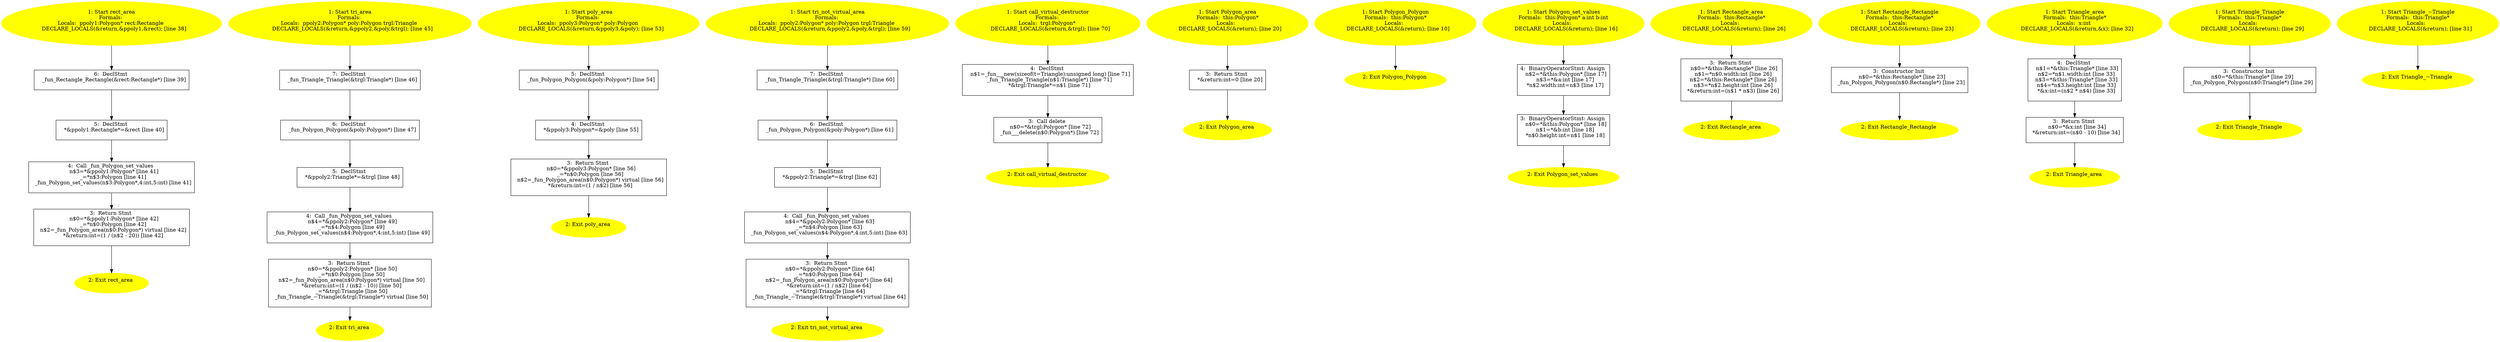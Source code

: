 /* @generated */
digraph iCFG {
"rect_area#_Z9rect_areav.bf55da8ee96103f5cb32d860c4d713b7_1" [label="1: Start rect_area\nFormals: \nLocals:  ppoly1:Polygon* rect:Rectangle \n   DECLARE_LOCALS(&return,&ppoly1,&rect); [line 38]\n " color=yellow style=filled]
	

	 "rect_area#_Z9rect_areav.bf55da8ee96103f5cb32d860c4d713b7_1" -> "rect_area#_Z9rect_areav.bf55da8ee96103f5cb32d860c4d713b7_6" ;
"rect_area#_Z9rect_areav.bf55da8ee96103f5cb32d860c4d713b7_2" [label="2: Exit rect_area \n  " color=yellow style=filled]
	

"rect_area#_Z9rect_areav.bf55da8ee96103f5cb32d860c4d713b7_3" [label="3:  Return Stmt \n   n$0=*&ppoly1:Polygon* [line 42]\n  _=*n$0:Polygon [line 42]\n  n$2=_fun_Polygon_area(n$0:Polygon*) virtual [line 42]\n  *&return:int=(1 / (n$2 - 20)) [line 42]\n " shape="box"]
	

	 "rect_area#_Z9rect_areav.bf55da8ee96103f5cb32d860c4d713b7_3" -> "rect_area#_Z9rect_areav.bf55da8ee96103f5cb32d860c4d713b7_2" ;
"rect_area#_Z9rect_areav.bf55da8ee96103f5cb32d860c4d713b7_4" [label="4:  Call _fun_Polygon_set_values \n   n$3=*&ppoly1:Polygon* [line 41]\n  _=*n$3:Polygon [line 41]\n  _fun_Polygon_set_values(n$3:Polygon*,4:int,5:int) [line 41]\n " shape="box"]
	

	 "rect_area#_Z9rect_areav.bf55da8ee96103f5cb32d860c4d713b7_4" -> "rect_area#_Z9rect_areav.bf55da8ee96103f5cb32d860c4d713b7_3" ;
"rect_area#_Z9rect_areav.bf55da8ee96103f5cb32d860c4d713b7_5" [label="5:  DeclStmt \n   *&ppoly1:Rectangle*=&rect [line 40]\n " shape="box"]
	

	 "rect_area#_Z9rect_areav.bf55da8ee96103f5cb32d860c4d713b7_5" -> "rect_area#_Z9rect_areav.bf55da8ee96103f5cb32d860c4d713b7_4" ;
"rect_area#_Z9rect_areav.bf55da8ee96103f5cb32d860c4d713b7_6" [label="6:  DeclStmt \n   _fun_Rectangle_Rectangle(&rect:Rectangle*) [line 39]\n " shape="box"]
	

	 "rect_area#_Z9rect_areav.bf55da8ee96103f5cb32d860c4d713b7_6" -> "rect_area#_Z9rect_areav.bf55da8ee96103f5cb32d860c4d713b7_5" ;
"tri_area#_Z8tri_areav.403fd0c777354a6dc0b49fdc8d1c7762_1" [label="1: Start tri_area\nFormals: \nLocals:  ppoly2:Polygon* poly:Polygon trgl:Triangle \n   DECLARE_LOCALS(&return,&ppoly2,&poly,&trgl); [line 45]\n " color=yellow style=filled]
	

	 "tri_area#_Z8tri_areav.403fd0c777354a6dc0b49fdc8d1c7762_1" -> "tri_area#_Z8tri_areav.403fd0c777354a6dc0b49fdc8d1c7762_7" ;
"tri_area#_Z8tri_areav.403fd0c777354a6dc0b49fdc8d1c7762_2" [label="2: Exit tri_area \n  " color=yellow style=filled]
	

"tri_area#_Z8tri_areav.403fd0c777354a6dc0b49fdc8d1c7762_3" [label="3:  Return Stmt \n   n$0=*&ppoly2:Polygon* [line 50]\n  _=*n$0:Polygon [line 50]\n  n$2=_fun_Polygon_area(n$0:Polygon*) virtual [line 50]\n  *&return:int=(1 / (n$2 - 10)) [line 50]\n  _=*&trgl:Triangle [line 50]\n  _fun_Triangle_~Triangle(&trgl:Triangle*) virtual [line 50]\n " shape="box"]
	

	 "tri_area#_Z8tri_areav.403fd0c777354a6dc0b49fdc8d1c7762_3" -> "tri_area#_Z8tri_areav.403fd0c777354a6dc0b49fdc8d1c7762_2" ;
"tri_area#_Z8tri_areav.403fd0c777354a6dc0b49fdc8d1c7762_4" [label="4:  Call _fun_Polygon_set_values \n   n$4=*&ppoly2:Polygon* [line 49]\n  _=*n$4:Polygon [line 49]\n  _fun_Polygon_set_values(n$4:Polygon*,4:int,5:int) [line 49]\n " shape="box"]
	

	 "tri_area#_Z8tri_areav.403fd0c777354a6dc0b49fdc8d1c7762_4" -> "tri_area#_Z8tri_areav.403fd0c777354a6dc0b49fdc8d1c7762_3" ;
"tri_area#_Z8tri_areav.403fd0c777354a6dc0b49fdc8d1c7762_5" [label="5:  DeclStmt \n   *&ppoly2:Triangle*=&trgl [line 48]\n " shape="box"]
	

	 "tri_area#_Z8tri_areav.403fd0c777354a6dc0b49fdc8d1c7762_5" -> "tri_area#_Z8tri_areav.403fd0c777354a6dc0b49fdc8d1c7762_4" ;
"tri_area#_Z8tri_areav.403fd0c777354a6dc0b49fdc8d1c7762_6" [label="6:  DeclStmt \n   _fun_Polygon_Polygon(&poly:Polygon*) [line 47]\n " shape="box"]
	

	 "tri_area#_Z8tri_areav.403fd0c777354a6dc0b49fdc8d1c7762_6" -> "tri_area#_Z8tri_areav.403fd0c777354a6dc0b49fdc8d1c7762_5" ;
"tri_area#_Z8tri_areav.403fd0c777354a6dc0b49fdc8d1c7762_7" [label="7:  DeclStmt \n   _fun_Triangle_Triangle(&trgl:Triangle*) [line 46]\n " shape="box"]
	

	 "tri_area#_Z8tri_areav.403fd0c777354a6dc0b49fdc8d1c7762_7" -> "tri_area#_Z8tri_areav.403fd0c777354a6dc0b49fdc8d1c7762_6" ;
"poly_area#_Z9poly_areav.cffcc4a1029e6a1c3f5c281b6368ebdb_1" [label="1: Start poly_area\nFormals: \nLocals:  ppoly3:Polygon* poly:Polygon \n   DECLARE_LOCALS(&return,&ppoly3,&poly); [line 53]\n " color=yellow style=filled]
	

	 "poly_area#_Z9poly_areav.cffcc4a1029e6a1c3f5c281b6368ebdb_1" -> "poly_area#_Z9poly_areav.cffcc4a1029e6a1c3f5c281b6368ebdb_5" ;
"poly_area#_Z9poly_areav.cffcc4a1029e6a1c3f5c281b6368ebdb_2" [label="2: Exit poly_area \n  " color=yellow style=filled]
	

"poly_area#_Z9poly_areav.cffcc4a1029e6a1c3f5c281b6368ebdb_3" [label="3:  Return Stmt \n   n$0=*&ppoly3:Polygon* [line 56]\n  _=*n$0:Polygon [line 56]\n  n$2=_fun_Polygon_area(n$0:Polygon*) virtual [line 56]\n  *&return:int=(1 / n$2) [line 56]\n " shape="box"]
	

	 "poly_area#_Z9poly_areav.cffcc4a1029e6a1c3f5c281b6368ebdb_3" -> "poly_area#_Z9poly_areav.cffcc4a1029e6a1c3f5c281b6368ebdb_2" ;
"poly_area#_Z9poly_areav.cffcc4a1029e6a1c3f5c281b6368ebdb_4" [label="4:  DeclStmt \n   *&ppoly3:Polygon*=&poly [line 55]\n " shape="box"]
	

	 "poly_area#_Z9poly_areav.cffcc4a1029e6a1c3f5c281b6368ebdb_4" -> "poly_area#_Z9poly_areav.cffcc4a1029e6a1c3f5c281b6368ebdb_3" ;
"poly_area#_Z9poly_areav.cffcc4a1029e6a1c3f5c281b6368ebdb_5" [label="5:  DeclStmt \n   _fun_Polygon_Polygon(&poly:Polygon*) [line 54]\n " shape="box"]
	

	 "poly_area#_Z9poly_areav.cffcc4a1029e6a1c3f5c281b6368ebdb_5" -> "poly_area#_Z9poly_areav.cffcc4a1029e6a1c3f5c281b6368ebdb_4" ;
"tri_not_virtual_area#_Z20tri_not_virtual_areav.f5155c2065082d5f4483008c8070f701_1" [label="1: Start tri_not_virtual_area\nFormals: \nLocals:  ppoly2:Polygon* poly:Polygon trgl:Triangle \n   DECLARE_LOCALS(&return,&ppoly2,&poly,&trgl); [line 59]\n " color=yellow style=filled]
	

	 "tri_not_virtual_area#_Z20tri_not_virtual_areav.f5155c2065082d5f4483008c8070f701_1" -> "tri_not_virtual_area#_Z20tri_not_virtual_areav.f5155c2065082d5f4483008c8070f701_7" ;
"tri_not_virtual_area#_Z20tri_not_virtual_areav.f5155c2065082d5f4483008c8070f701_2" [label="2: Exit tri_not_virtual_area \n  " color=yellow style=filled]
	

"tri_not_virtual_area#_Z20tri_not_virtual_areav.f5155c2065082d5f4483008c8070f701_3" [label="3:  Return Stmt \n   n$0=*&ppoly2:Polygon* [line 64]\n  _=*n$0:Polygon [line 64]\n  n$2=_fun_Polygon_area(n$0:Polygon*) [line 64]\n  *&return:int=(1 / n$2) [line 64]\n  _=*&trgl:Triangle [line 64]\n  _fun_Triangle_~Triangle(&trgl:Triangle*) virtual [line 64]\n " shape="box"]
	

	 "tri_not_virtual_area#_Z20tri_not_virtual_areav.f5155c2065082d5f4483008c8070f701_3" -> "tri_not_virtual_area#_Z20tri_not_virtual_areav.f5155c2065082d5f4483008c8070f701_2" ;
"tri_not_virtual_area#_Z20tri_not_virtual_areav.f5155c2065082d5f4483008c8070f701_4" [label="4:  Call _fun_Polygon_set_values \n   n$4=*&ppoly2:Polygon* [line 63]\n  _=*n$4:Polygon [line 63]\n  _fun_Polygon_set_values(n$4:Polygon*,4:int,5:int) [line 63]\n " shape="box"]
	

	 "tri_not_virtual_area#_Z20tri_not_virtual_areav.f5155c2065082d5f4483008c8070f701_4" -> "tri_not_virtual_area#_Z20tri_not_virtual_areav.f5155c2065082d5f4483008c8070f701_3" ;
"tri_not_virtual_area#_Z20tri_not_virtual_areav.f5155c2065082d5f4483008c8070f701_5" [label="5:  DeclStmt \n   *&ppoly2:Triangle*=&trgl [line 62]\n " shape="box"]
	

	 "tri_not_virtual_area#_Z20tri_not_virtual_areav.f5155c2065082d5f4483008c8070f701_5" -> "tri_not_virtual_area#_Z20tri_not_virtual_areav.f5155c2065082d5f4483008c8070f701_4" ;
"tri_not_virtual_area#_Z20tri_not_virtual_areav.f5155c2065082d5f4483008c8070f701_6" [label="6:  DeclStmt \n   _fun_Polygon_Polygon(&poly:Polygon*) [line 61]\n " shape="box"]
	

	 "tri_not_virtual_area#_Z20tri_not_virtual_areav.f5155c2065082d5f4483008c8070f701_6" -> "tri_not_virtual_area#_Z20tri_not_virtual_areav.f5155c2065082d5f4483008c8070f701_5" ;
"tri_not_virtual_area#_Z20tri_not_virtual_areav.f5155c2065082d5f4483008c8070f701_7" [label="7:  DeclStmt \n   _fun_Triangle_Triangle(&trgl:Triangle*) [line 60]\n " shape="box"]
	

	 "tri_not_virtual_area#_Z20tri_not_virtual_areav.f5155c2065082d5f4483008c8070f701_7" -> "tri_not_virtual_area#_Z20tri_not_virtual_areav.f5155c2065082d5f4483008c8070f701_6" ;
"call_virtual_destructor#_Z23call_virtual_destructorv.c49554769ae5a95a20567435741c5c0d_1" [label="1: Start call_virtual_destructor\nFormals: \nLocals:  trgl:Polygon* \n   DECLARE_LOCALS(&return,&trgl); [line 70]\n " color=yellow style=filled]
	

	 "call_virtual_destructor#_Z23call_virtual_destructorv.c49554769ae5a95a20567435741c5c0d_1" -> "call_virtual_destructor#_Z23call_virtual_destructorv.c49554769ae5a95a20567435741c5c0d_4" ;
"call_virtual_destructor#_Z23call_virtual_destructorv.c49554769ae5a95a20567435741c5c0d_2" [label="2: Exit call_virtual_destructor \n  " color=yellow style=filled]
	

"call_virtual_destructor#_Z23call_virtual_destructorv.c49554769ae5a95a20567435741c5c0d_3" [label="3:  Call delete \n   n$0=*&trgl:Polygon* [line 72]\n  _fun___delete(n$0:Polygon*) [line 72]\n " shape="box"]
	

	 "call_virtual_destructor#_Z23call_virtual_destructorv.c49554769ae5a95a20567435741c5c0d_3" -> "call_virtual_destructor#_Z23call_virtual_destructorv.c49554769ae5a95a20567435741c5c0d_2" ;
"call_virtual_destructor#_Z23call_virtual_destructorv.c49554769ae5a95a20567435741c5c0d_4" [label="4:  DeclStmt \n   n$1=_fun___new(sizeof(t=Triangle):unsigned long) [line 71]\n  _fun_Triangle_Triangle(n$1:Triangle*) [line 71]\n  *&trgl:Triangle*=n$1 [line 71]\n " shape="box"]
	

	 "call_virtual_destructor#_Z23call_virtual_destructorv.c49554769ae5a95a20567435741c5c0d_4" -> "call_virtual_destructor#_Z23call_virtual_destructorv.c49554769ae5a95a20567435741c5c0d_3" ;
"area#Polygon#(_ZN7Polygon4areaEv).dfba58af1eaf2d4698f598fd9ad814a5_1" [label="1: Start Polygon_area\nFormals:  this:Polygon*\nLocals:  \n   DECLARE_LOCALS(&return); [line 20]\n " color=yellow style=filled]
	

	 "area#Polygon#(_ZN7Polygon4areaEv).dfba58af1eaf2d4698f598fd9ad814a5_1" -> "area#Polygon#(_ZN7Polygon4areaEv).dfba58af1eaf2d4698f598fd9ad814a5_3" ;
"area#Polygon#(_ZN7Polygon4areaEv).dfba58af1eaf2d4698f598fd9ad814a5_2" [label="2: Exit Polygon_area \n  " color=yellow style=filled]
	

"area#Polygon#(_ZN7Polygon4areaEv).dfba58af1eaf2d4698f598fd9ad814a5_3" [label="3:  Return Stmt \n   *&return:int=0 [line 20]\n " shape="box"]
	

	 "area#Polygon#(_ZN7Polygon4areaEv).dfba58af1eaf2d4698f598fd9ad814a5_3" -> "area#Polygon#(_ZN7Polygon4areaEv).dfba58af1eaf2d4698f598fd9ad814a5_2" ;
"Polygon#Polygon#{_ZN7PolygonC1Ev}.421ca45184d2ec3aafd11a446e5d5d84_1" [label="1: Start Polygon_Polygon\nFormals:  this:Polygon*\nLocals:  \n   DECLARE_LOCALS(&return); [line 10]\n " color=yellow style=filled]
	

	 "Polygon#Polygon#{_ZN7PolygonC1Ev}.421ca45184d2ec3aafd11a446e5d5d84_1" -> "Polygon#Polygon#{_ZN7PolygonC1Ev}.421ca45184d2ec3aafd11a446e5d5d84_2" ;
"Polygon#Polygon#{_ZN7PolygonC1Ev}.421ca45184d2ec3aafd11a446e5d5d84_2" [label="2: Exit Polygon_Polygon \n  " color=yellow style=filled]
	

"set_values#Polygon#(_ZN7Polygon10set_valuesEii).c6db3996e5f613cd775c9a0b4dd3d608_1" [label="1: Start Polygon_set_values\nFormals:  this:Polygon* a:int b:int\nLocals:  \n   DECLARE_LOCALS(&return); [line 16]\n " color=yellow style=filled]
	

	 "set_values#Polygon#(_ZN7Polygon10set_valuesEii).c6db3996e5f613cd775c9a0b4dd3d608_1" -> "set_values#Polygon#(_ZN7Polygon10set_valuesEii).c6db3996e5f613cd775c9a0b4dd3d608_4" ;
"set_values#Polygon#(_ZN7Polygon10set_valuesEii).c6db3996e5f613cd775c9a0b4dd3d608_2" [label="2: Exit Polygon_set_values \n  " color=yellow style=filled]
	

"set_values#Polygon#(_ZN7Polygon10set_valuesEii).c6db3996e5f613cd775c9a0b4dd3d608_3" [label="3:  BinaryOperatorStmt: Assign \n   n$0=*&this:Polygon* [line 18]\n  n$1=*&b:int [line 18]\n  *n$0.height:int=n$1 [line 18]\n " shape="box"]
	

	 "set_values#Polygon#(_ZN7Polygon10set_valuesEii).c6db3996e5f613cd775c9a0b4dd3d608_3" -> "set_values#Polygon#(_ZN7Polygon10set_valuesEii).c6db3996e5f613cd775c9a0b4dd3d608_2" ;
"set_values#Polygon#(_ZN7Polygon10set_valuesEii).c6db3996e5f613cd775c9a0b4dd3d608_4" [label="4:  BinaryOperatorStmt: Assign \n   n$2=*&this:Polygon* [line 17]\n  n$3=*&a:int [line 17]\n  *n$2.width:int=n$3 [line 17]\n " shape="box"]
	

	 "set_values#Polygon#(_ZN7Polygon10set_valuesEii).c6db3996e5f613cd775c9a0b4dd3d608_4" -> "set_values#Polygon#(_ZN7Polygon10set_valuesEii).c6db3996e5f613cd775c9a0b4dd3d608_3" ;
"area#Rectangle#(_ZN7Polygon4areaEv).fc221a4ddc1d5709875f329895d807ea_1" [label="1: Start Rectangle_area\nFormals:  this:Rectangle*\nLocals:  \n   DECLARE_LOCALS(&return); [line 26]\n " color=yellow style=filled]
	

	 "area#Rectangle#(_ZN7Polygon4areaEv).fc221a4ddc1d5709875f329895d807ea_1" -> "area#Rectangle#(_ZN7Polygon4areaEv).fc221a4ddc1d5709875f329895d807ea_3" ;
"area#Rectangle#(_ZN7Polygon4areaEv).fc221a4ddc1d5709875f329895d807ea_2" [label="2: Exit Rectangle_area \n  " color=yellow style=filled]
	

"area#Rectangle#(_ZN7Polygon4areaEv).fc221a4ddc1d5709875f329895d807ea_3" [label="3:  Return Stmt \n   n$0=*&this:Rectangle* [line 26]\n  n$1=*n$0.width:int [line 26]\n  n$2=*&this:Rectangle* [line 26]\n  n$3=*n$2.height:int [line 26]\n  *&return:int=(n$1 * n$3) [line 26]\n " shape="box"]
	

	 "area#Rectangle#(_ZN7Polygon4areaEv).fc221a4ddc1d5709875f329895d807ea_3" -> "area#Rectangle#(_ZN7Polygon4areaEv).fc221a4ddc1d5709875f329895d807ea_2" ;
"Rectangle#Rectangle#{_ZN9RectangleC1Ev}.42e4720a0546b7f8766a90ba8bf749ed_1" [label="1: Start Rectangle_Rectangle\nFormals:  this:Rectangle*\nLocals:  \n   DECLARE_LOCALS(&return); [line 23]\n " color=yellow style=filled]
	

	 "Rectangle#Rectangle#{_ZN9RectangleC1Ev}.42e4720a0546b7f8766a90ba8bf749ed_1" -> "Rectangle#Rectangle#{_ZN9RectangleC1Ev}.42e4720a0546b7f8766a90ba8bf749ed_3" ;
"Rectangle#Rectangle#{_ZN9RectangleC1Ev}.42e4720a0546b7f8766a90ba8bf749ed_2" [label="2: Exit Rectangle_Rectangle \n  " color=yellow style=filled]
	

"Rectangle#Rectangle#{_ZN9RectangleC1Ev}.42e4720a0546b7f8766a90ba8bf749ed_3" [label="3:  Constructor Init \n   n$0=*&this:Rectangle* [line 23]\n  _fun_Polygon_Polygon(n$0:Rectangle*) [line 23]\n " shape="box"]
	

	 "Rectangle#Rectangle#{_ZN9RectangleC1Ev}.42e4720a0546b7f8766a90ba8bf749ed_3" -> "Rectangle#Rectangle#{_ZN9RectangleC1Ev}.42e4720a0546b7f8766a90ba8bf749ed_2" ;
"area#Triangle#(_ZN7Polygon4areaEv).cad7cc6f329686733353990ac33203ad_1" [label="1: Start Triangle_area\nFormals:  this:Triangle*\nLocals:  x:int \n   DECLARE_LOCALS(&return,&x); [line 32]\n " color=yellow style=filled]
	

	 "area#Triangle#(_ZN7Polygon4areaEv).cad7cc6f329686733353990ac33203ad_1" -> "area#Triangle#(_ZN7Polygon4areaEv).cad7cc6f329686733353990ac33203ad_4" ;
"area#Triangle#(_ZN7Polygon4areaEv).cad7cc6f329686733353990ac33203ad_2" [label="2: Exit Triangle_area \n  " color=yellow style=filled]
	

"area#Triangle#(_ZN7Polygon4areaEv).cad7cc6f329686733353990ac33203ad_3" [label="3:  Return Stmt \n   n$0=*&x:int [line 34]\n  *&return:int=(n$0 - 10) [line 34]\n " shape="box"]
	

	 "area#Triangle#(_ZN7Polygon4areaEv).cad7cc6f329686733353990ac33203ad_3" -> "area#Triangle#(_ZN7Polygon4areaEv).cad7cc6f329686733353990ac33203ad_2" ;
"area#Triangle#(_ZN7Polygon4areaEv).cad7cc6f329686733353990ac33203ad_4" [label="4:  DeclStmt \n   n$1=*&this:Triangle* [line 33]\n  n$2=*n$1.width:int [line 33]\n  n$3=*&this:Triangle* [line 33]\n  n$4=*n$3.height:int [line 33]\n  *&x:int=(n$2 * n$4) [line 33]\n " shape="box"]
	

	 "area#Triangle#(_ZN7Polygon4areaEv).cad7cc6f329686733353990ac33203ad_4" -> "area#Triangle#(_ZN7Polygon4areaEv).cad7cc6f329686733353990ac33203ad_3" ;
"Triangle#Triangle#{_ZN8TriangleC1Ev}.aa76cc2cdb1a882a316a78e630da4121_1" [label="1: Start Triangle_Triangle\nFormals:  this:Triangle*\nLocals:  \n   DECLARE_LOCALS(&return); [line 29]\n " color=yellow style=filled]
	

	 "Triangle#Triangle#{_ZN8TriangleC1Ev}.aa76cc2cdb1a882a316a78e630da4121_1" -> "Triangle#Triangle#{_ZN8TriangleC1Ev}.aa76cc2cdb1a882a316a78e630da4121_3" ;
"Triangle#Triangle#{_ZN8TriangleC1Ev}.aa76cc2cdb1a882a316a78e630da4121_2" [label="2: Exit Triangle_Triangle \n  " color=yellow style=filled]
	

"Triangle#Triangle#{_ZN8TriangleC1Ev}.aa76cc2cdb1a882a316a78e630da4121_3" [label="3:  Constructor Init \n   n$0=*&this:Triangle* [line 29]\n  _fun_Polygon_Polygon(n$0:Triangle*) [line 29]\n " shape="box"]
	

	 "Triangle#Triangle#{_ZN8TriangleC1Ev}.aa76cc2cdb1a882a316a78e630da4121_3" -> "Triangle#Triangle#{_ZN8TriangleC1Ev}.aa76cc2cdb1a882a316a78e630da4121_2" ;
"~Triangle#Triangle#(_ZN7PolygonD0Ev).a5b74549c8daf4ed9f14d2f3048b49ad_1" [label="1: Start Triangle_~Triangle\nFormals:  this:Triangle*\nLocals:  \n   DECLARE_LOCALS(&return); [line 31]\n " color=yellow style=filled]
	

	 "~Triangle#Triangle#(_ZN7PolygonD0Ev).a5b74549c8daf4ed9f14d2f3048b49ad_1" -> "~Triangle#Triangle#(_ZN7PolygonD0Ev).a5b74549c8daf4ed9f14d2f3048b49ad_2" ;
"~Triangle#Triangle#(_ZN7PolygonD0Ev).a5b74549c8daf4ed9f14d2f3048b49ad_2" [label="2: Exit Triangle_~Triangle \n  " color=yellow style=filled]
	

}
